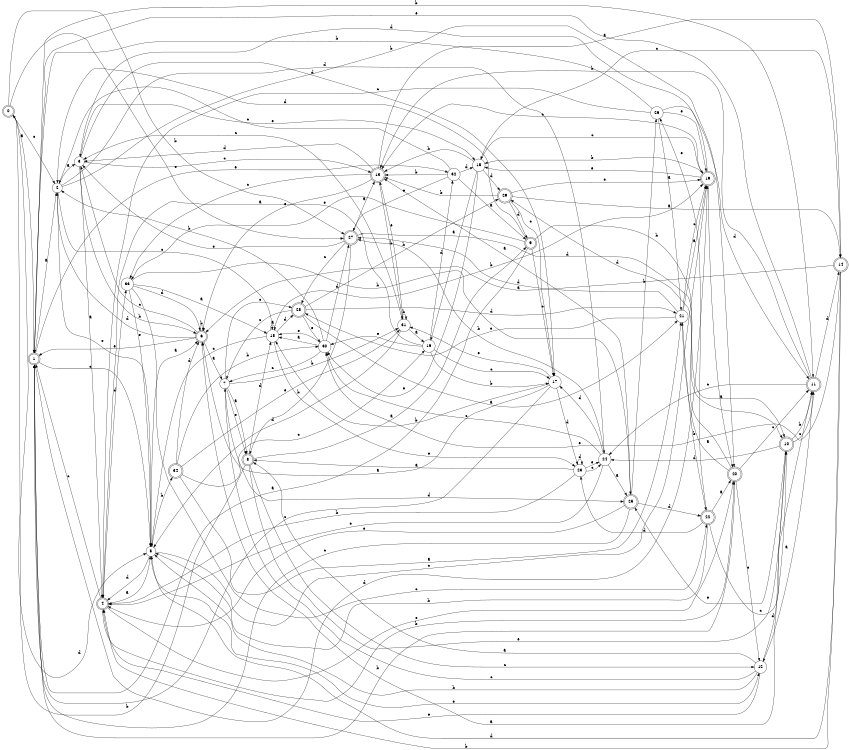 digraph n28_7 {
__start0 [label="" shape="none"];

rankdir=LR;
size="8,5";

s0 [style="rounded,filled", color="black", fillcolor="white" shape="doublecircle", label="0"];
s1 [style="rounded,filled", color="black", fillcolor="white" shape="doublecircle", label="1"];
s2 [style="filled", color="black", fillcolor="white" shape="circle", label="2"];
s3 [style="filled", color="black", fillcolor="white" shape="circle", label="3"];
s4 [style="rounded,filled", color="black", fillcolor="white" shape="doublecircle", label="4"];
s5 [style="filled", color="black", fillcolor="white" shape="circle", label="5"];
s6 [style="rounded,filled", color="black", fillcolor="white" shape="doublecircle", label="6"];
s7 [style="filled", color="black", fillcolor="white" shape="circle", label="7"];
s8 [style="rounded,filled", color="black", fillcolor="white" shape="doublecircle", label="8"];
s9 [style="rounded,filled", color="black", fillcolor="white" shape="doublecircle", label="9"];
s10 [style="rounded,filled", color="black", fillcolor="white" shape="doublecircle", label="10"];
s11 [style="rounded,filled", color="black", fillcolor="white" shape="doublecircle", label="11"];
s12 [style="filled", color="black", fillcolor="white" shape="circle", label="12"];
s13 [style="rounded,filled", color="black", fillcolor="white" shape="doublecircle", label="13"];
s14 [style="rounded,filled", color="black", fillcolor="white" shape="doublecircle", label="14"];
s15 [style="filled", color="black", fillcolor="white" shape="circle", label="15"];
s16 [style="filled", color="black", fillcolor="white" shape="circle", label="16"];
s17 [style="filled", color="black", fillcolor="white" shape="circle", label="17"];
s18 [style="filled", color="black", fillcolor="white" shape="circle", label="18"];
s19 [style="rounded,filled", color="black", fillcolor="white" shape="doublecircle", label="19"];
s20 [style="rounded,filled", color="black", fillcolor="white" shape="doublecircle", label="20"];
s21 [style="filled", color="black", fillcolor="white" shape="circle", label="21"];
s22 [style="rounded,filled", color="black", fillcolor="white" shape="doublecircle", label="22"];
s23 [style="filled", color="black", fillcolor="white" shape="circle", label="23"];
s24 [style="filled", color="black", fillcolor="white" shape="circle", label="24"];
s25 [style="rounded,filled", color="black", fillcolor="white" shape="doublecircle", label="25"];
s26 [style="filled", color="black", fillcolor="white" shape="circle", label="26"];
s27 [style="rounded,filled", color="black", fillcolor="white" shape="doublecircle", label="27"];
s28 [style="rounded,filled", color="black", fillcolor="white" shape="doublecircle", label="28"];
s29 [style="rounded,filled", color="black", fillcolor="white" shape="doublecircle", label="29"];
s30 [style="filled", color="black", fillcolor="white" shape="circle", label="30"];
s31 [style="filled", color="black", fillcolor="white" shape="circle", label="31"];
s32 [style="filled", color="black", fillcolor="white" shape="circle", label="32"];
s33 [style="filled", color="black", fillcolor="white" shape="circle", label="33"];
s34 [style="rounded,filled", color="black", fillcolor="white" shape="doublecircle", label="34"];
s0 -> s1 [label="a"];
s0 -> s27 [label="b"];
s0 -> s2 [label="c"];
s0 -> s5 [label="d"];
s0 -> s27 [label="e"];
s1 -> s2 [label="a"];
s1 -> s11 [label="b"];
s1 -> s5 [label="c"];
s1 -> s19 [label="d"];
s1 -> s32 [label="e"];
s2 -> s3 [label="a"];
s2 -> s20 [label="b"];
s2 -> s18 [label="c"];
s2 -> s24 [label="d"];
s2 -> s5 [label="e"];
s3 -> s4 [label="a"];
s3 -> s6 [label="b"];
s3 -> s13 [label="c"];
s3 -> s17 [label="d"];
s3 -> s15 [label="e"];
s4 -> s5 [label="a"];
s4 -> s20 [label="b"];
s4 -> s1 [label="c"];
s4 -> s33 [label="d"];
s4 -> s20 [label="e"];
s5 -> s6 [label="a"];
s5 -> s34 [label="b"];
s5 -> s19 [label="c"];
s5 -> s4 [label="d"];
s5 -> s12 [label="e"];
s6 -> s7 [label="a"];
s6 -> s6 [label="b"];
s6 -> s3 [label="c"];
s6 -> s2 [label="d"];
s6 -> s1 [label="e"];
s7 -> s8 [label="a"];
s7 -> s31 [label="b"];
s7 -> s28 [label="c"];
s7 -> s25 [label="d"];
s7 -> s8 [label="e"];
s8 -> s9 [label="a"];
s8 -> s0 [label="b"];
s8 -> s12 [label="c"];
s8 -> s18 [label="d"];
s8 -> s10 [label="e"];
s9 -> s1 [label="a"];
s9 -> s10 [label="b"];
s9 -> s17 [label="c"];
s9 -> s2 [label="d"];
s9 -> s33 [label="e"];
s10 -> s6 [label="a"];
s10 -> s11 [label="b"];
s10 -> s11 [label="c"];
s10 -> s24 [label="d"];
s10 -> s25 [label="e"];
s11 -> s12 [label="a"];
s11 -> s13 [label="b"];
s11 -> s24 [label="c"];
s11 -> s14 [label="d"];
s11 -> s1 [label="e"];
s12 -> s8 [label="a"];
s12 -> s5 [label="b"];
s12 -> s7 [label="c"];
s12 -> s10 [label="d"];
s12 -> s4 [label="e"];
s13 -> s14 [label="a"];
s13 -> s31 [label="b"];
s13 -> s33 [label="c"];
s13 -> s3 [label="d"];
s13 -> s6 [label="e"];
s14 -> s6 [label="a"];
s14 -> s4 [label="b"];
s14 -> s15 [label="c"];
s14 -> s5 [label="d"];
s14 -> s30 [label="e"];
s15 -> s16 [label="a"];
s15 -> s13 [label="b"];
s15 -> s19 [label="c"];
s15 -> s29 [label="d"];
s15 -> s30 [label="e"];
s16 -> s4 [label="a"];
s16 -> s17 [label="b"];
s16 -> s17 [label="c"];
s16 -> s32 [label="d"];
s16 -> s30 [label="e"];
s17 -> s6 [label="a"];
s17 -> s18 [label="b"];
s17 -> s1 [label="c"];
s17 -> s23 [label="d"];
s17 -> s31 [label="e"];
s18 -> s18 [label="a"];
s18 -> s19 [label="b"];
s18 -> s5 [label="c"];
s18 -> s28 [label="d"];
s18 -> s23 [label="e"];
s19 -> s20 [label="a"];
s19 -> s15 [label="b"];
s19 -> s13 [label="c"];
s19 -> s3 [label="d"];
s19 -> s15 [label="e"];
s20 -> s21 [label="a"];
s20 -> s1 [label="b"];
s20 -> s11 [label="c"];
s20 -> s29 [label="d"];
s20 -> s12 [label="e"];
s21 -> s19 [label="a"];
s21 -> s22 [label="b"];
s21 -> s19 [label="c"];
s21 -> s27 [label="d"];
s21 -> s28 [label="e"];
s22 -> s20 [label="a"];
s22 -> s5 [label="b"];
s22 -> s11 [label="c"];
s22 -> s23 [label="d"];
s22 -> s26 [label="e"];
s23 -> s8 [label="a"];
s23 -> s4 [label="b"];
s23 -> s24 [label="c"];
s23 -> s23 [label="d"];
s23 -> s24 [label="e"];
s24 -> s25 [label="a"];
s24 -> s27 [label="b"];
s24 -> s30 [label="c"];
s24 -> s17 [label="d"];
s24 -> s4 [label="e"];
s25 -> s13 [label="a"];
s25 -> s26 [label="b"];
s25 -> s1 [label="c"];
s25 -> s22 [label="d"];
s25 -> s4 [label="e"];
s26 -> s21 [label="a"];
s26 -> s1 [label="b"];
s26 -> s4 [label="c"];
s26 -> s11 [label="d"];
s26 -> s19 [label="e"];
s27 -> s13 [label="a"];
s27 -> s8 [label="b"];
s27 -> s28 [label="c"];
s27 -> s10 [label="d"];
s27 -> s3 [label="e"];
s28 -> s21 [label="a"];
s28 -> s29 [label="b"];
s28 -> s7 [label="c"];
s28 -> s21 [label="d"];
s28 -> s30 [label="e"];
s29 -> s14 [label="a"];
s29 -> s13 [label="b"];
s29 -> s17 [label="c"];
s29 -> s9 [label="d"];
s29 -> s19 [label="e"];
s30 -> s18 [label="a"];
s30 -> s2 [label="b"];
s30 -> s7 [label="c"];
s30 -> s27 [label="d"];
s30 -> s18 [label="e"];
s31 -> s16 [label="a"];
s31 -> s31 [label="b"];
s31 -> s3 [label="c"];
s31 -> s5 [label="d"];
s31 -> s13 [label="e"];
s32 -> s9 [label="a"];
s32 -> s13 [label="b"];
s32 -> s2 [label="c"];
s32 -> s15 [label="d"];
s32 -> s27 [label="e"];
s33 -> s18 [label="a"];
s33 -> s25 [label="b"];
s33 -> s22 [label="c"];
s33 -> s6 [label="d"];
s33 -> s5 [label="e"];
s34 -> s21 [label="a"];
s34 -> s30 [label="b"];
s34 -> s16 [label="c"];
s34 -> s6 [label="d"];
s34 -> s31 [label="e"];

}